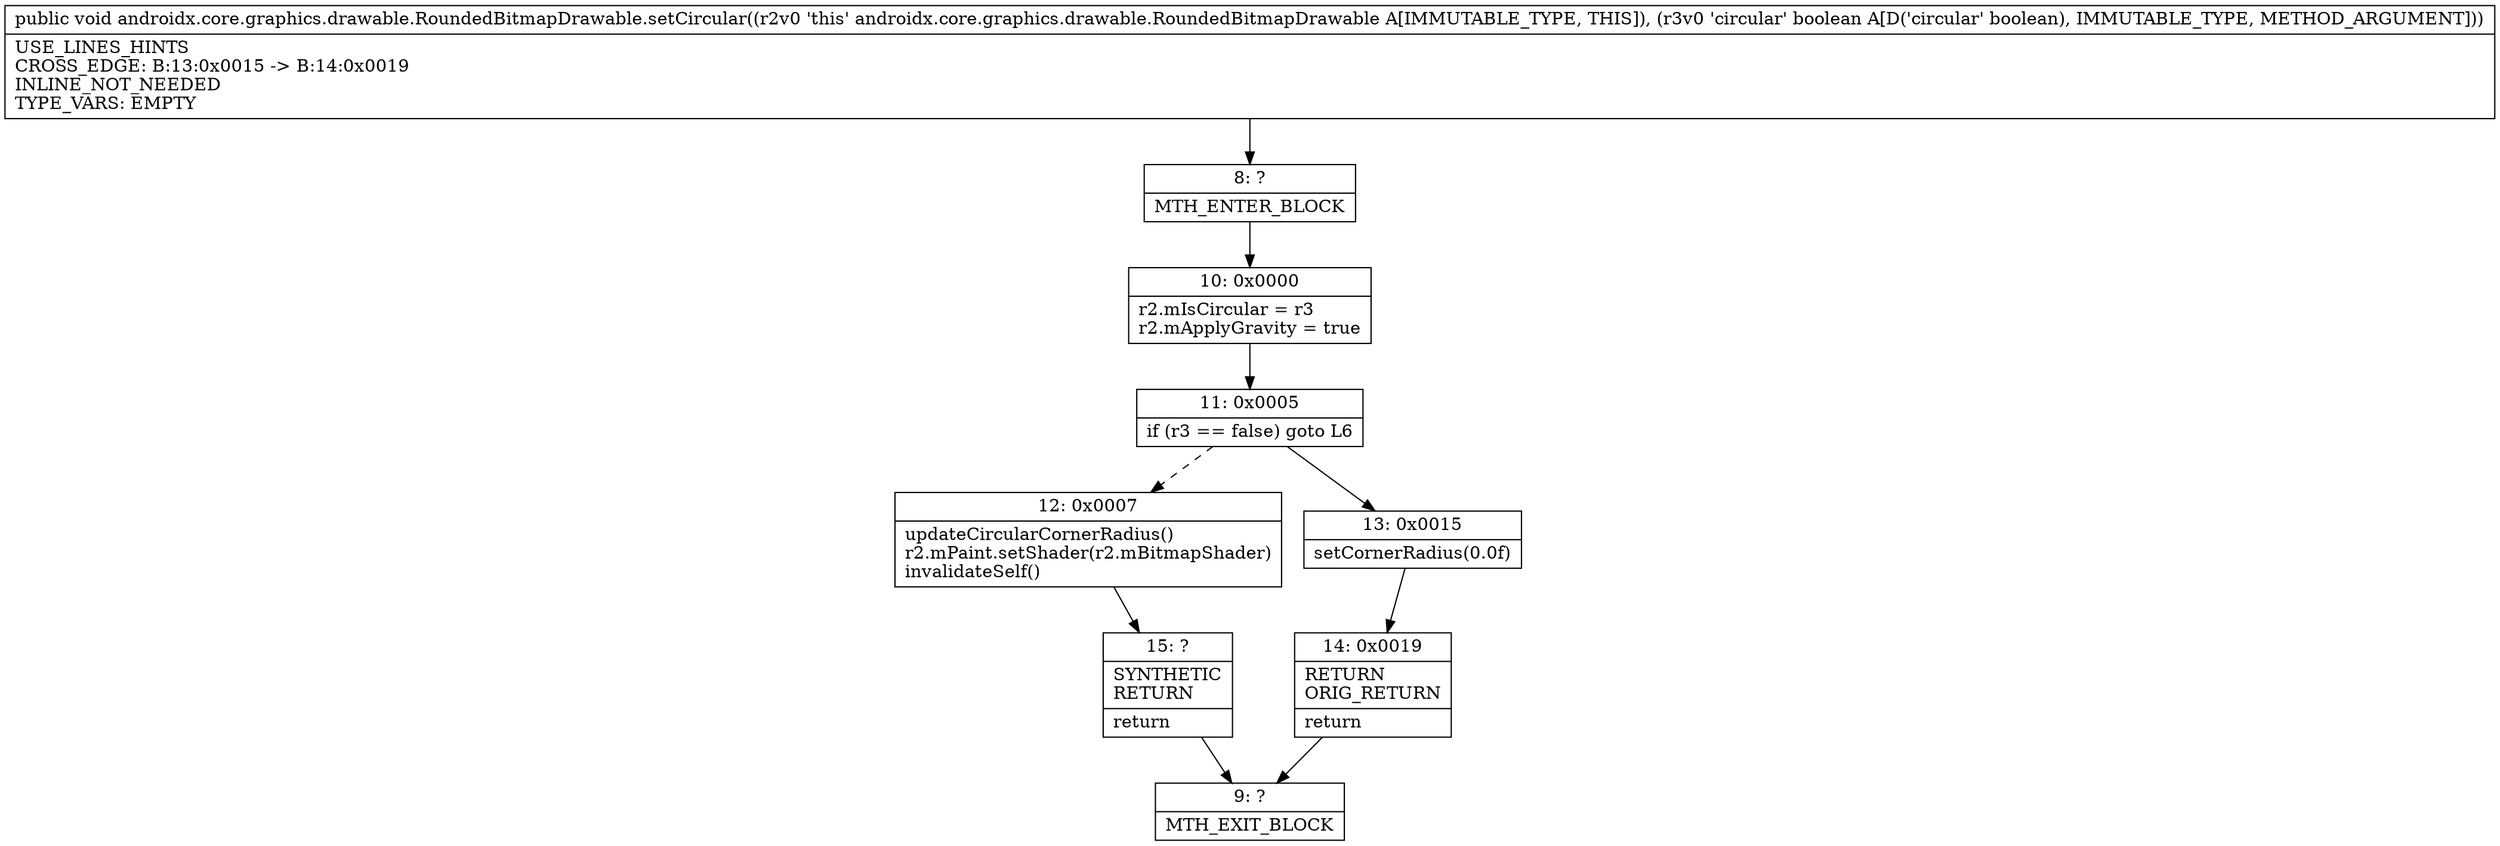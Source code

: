 digraph "CFG forandroidx.core.graphics.drawable.RoundedBitmapDrawable.setCircular(Z)V" {
Node_8 [shape=record,label="{8\:\ ?|MTH_ENTER_BLOCK\l}"];
Node_10 [shape=record,label="{10\:\ 0x0000|r2.mIsCircular = r3\lr2.mApplyGravity = true\l}"];
Node_11 [shape=record,label="{11\:\ 0x0005|if (r3 == false) goto L6\l}"];
Node_12 [shape=record,label="{12\:\ 0x0007|updateCircularCornerRadius()\lr2.mPaint.setShader(r2.mBitmapShader)\linvalidateSelf()\l}"];
Node_15 [shape=record,label="{15\:\ ?|SYNTHETIC\lRETURN\l|return\l}"];
Node_9 [shape=record,label="{9\:\ ?|MTH_EXIT_BLOCK\l}"];
Node_13 [shape=record,label="{13\:\ 0x0015|setCornerRadius(0.0f)\l}"];
Node_14 [shape=record,label="{14\:\ 0x0019|RETURN\lORIG_RETURN\l|return\l}"];
MethodNode[shape=record,label="{public void androidx.core.graphics.drawable.RoundedBitmapDrawable.setCircular((r2v0 'this' androidx.core.graphics.drawable.RoundedBitmapDrawable A[IMMUTABLE_TYPE, THIS]), (r3v0 'circular' boolean A[D('circular' boolean), IMMUTABLE_TYPE, METHOD_ARGUMENT]))  | USE_LINES_HINTS\lCROSS_EDGE: B:13:0x0015 \-\> B:14:0x0019\lINLINE_NOT_NEEDED\lTYPE_VARS: EMPTY\l}"];
MethodNode -> Node_8;Node_8 -> Node_10;
Node_10 -> Node_11;
Node_11 -> Node_12[style=dashed];
Node_11 -> Node_13;
Node_12 -> Node_15;
Node_15 -> Node_9;
Node_13 -> Node_14;
Node_14 -> Node_9;
}

